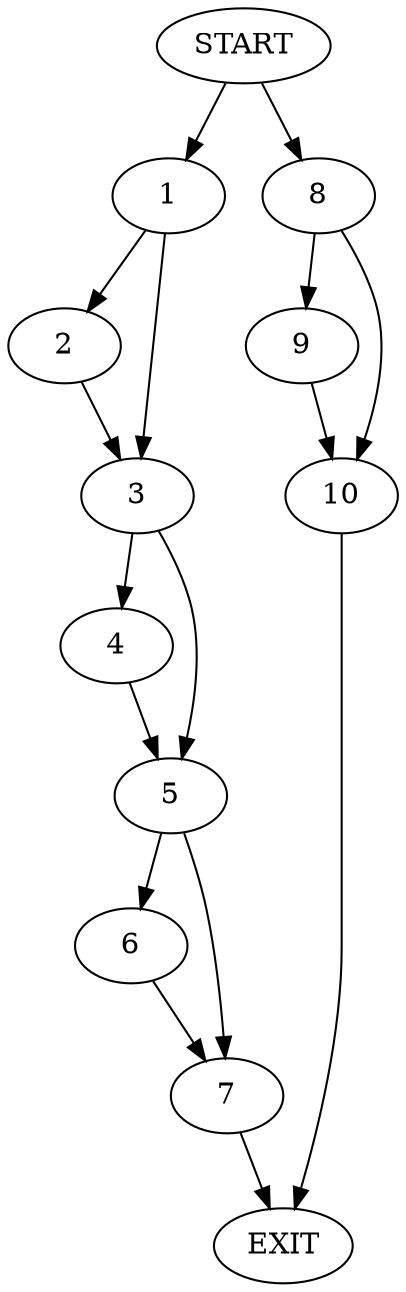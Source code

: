 digraph {
0 [label="START"]
11 [label="EXIT"]
0 -> 1
1 -> 2
1 -> 3
2 -> 3
3 -> 4
3 -> 5
5 -> 6
5 -> 7
4 -> 5
7 -> 11
6 -> 7
0 -> 8
8 -> 9
8 -> 10
10 -> 11
9 -> 10
}
